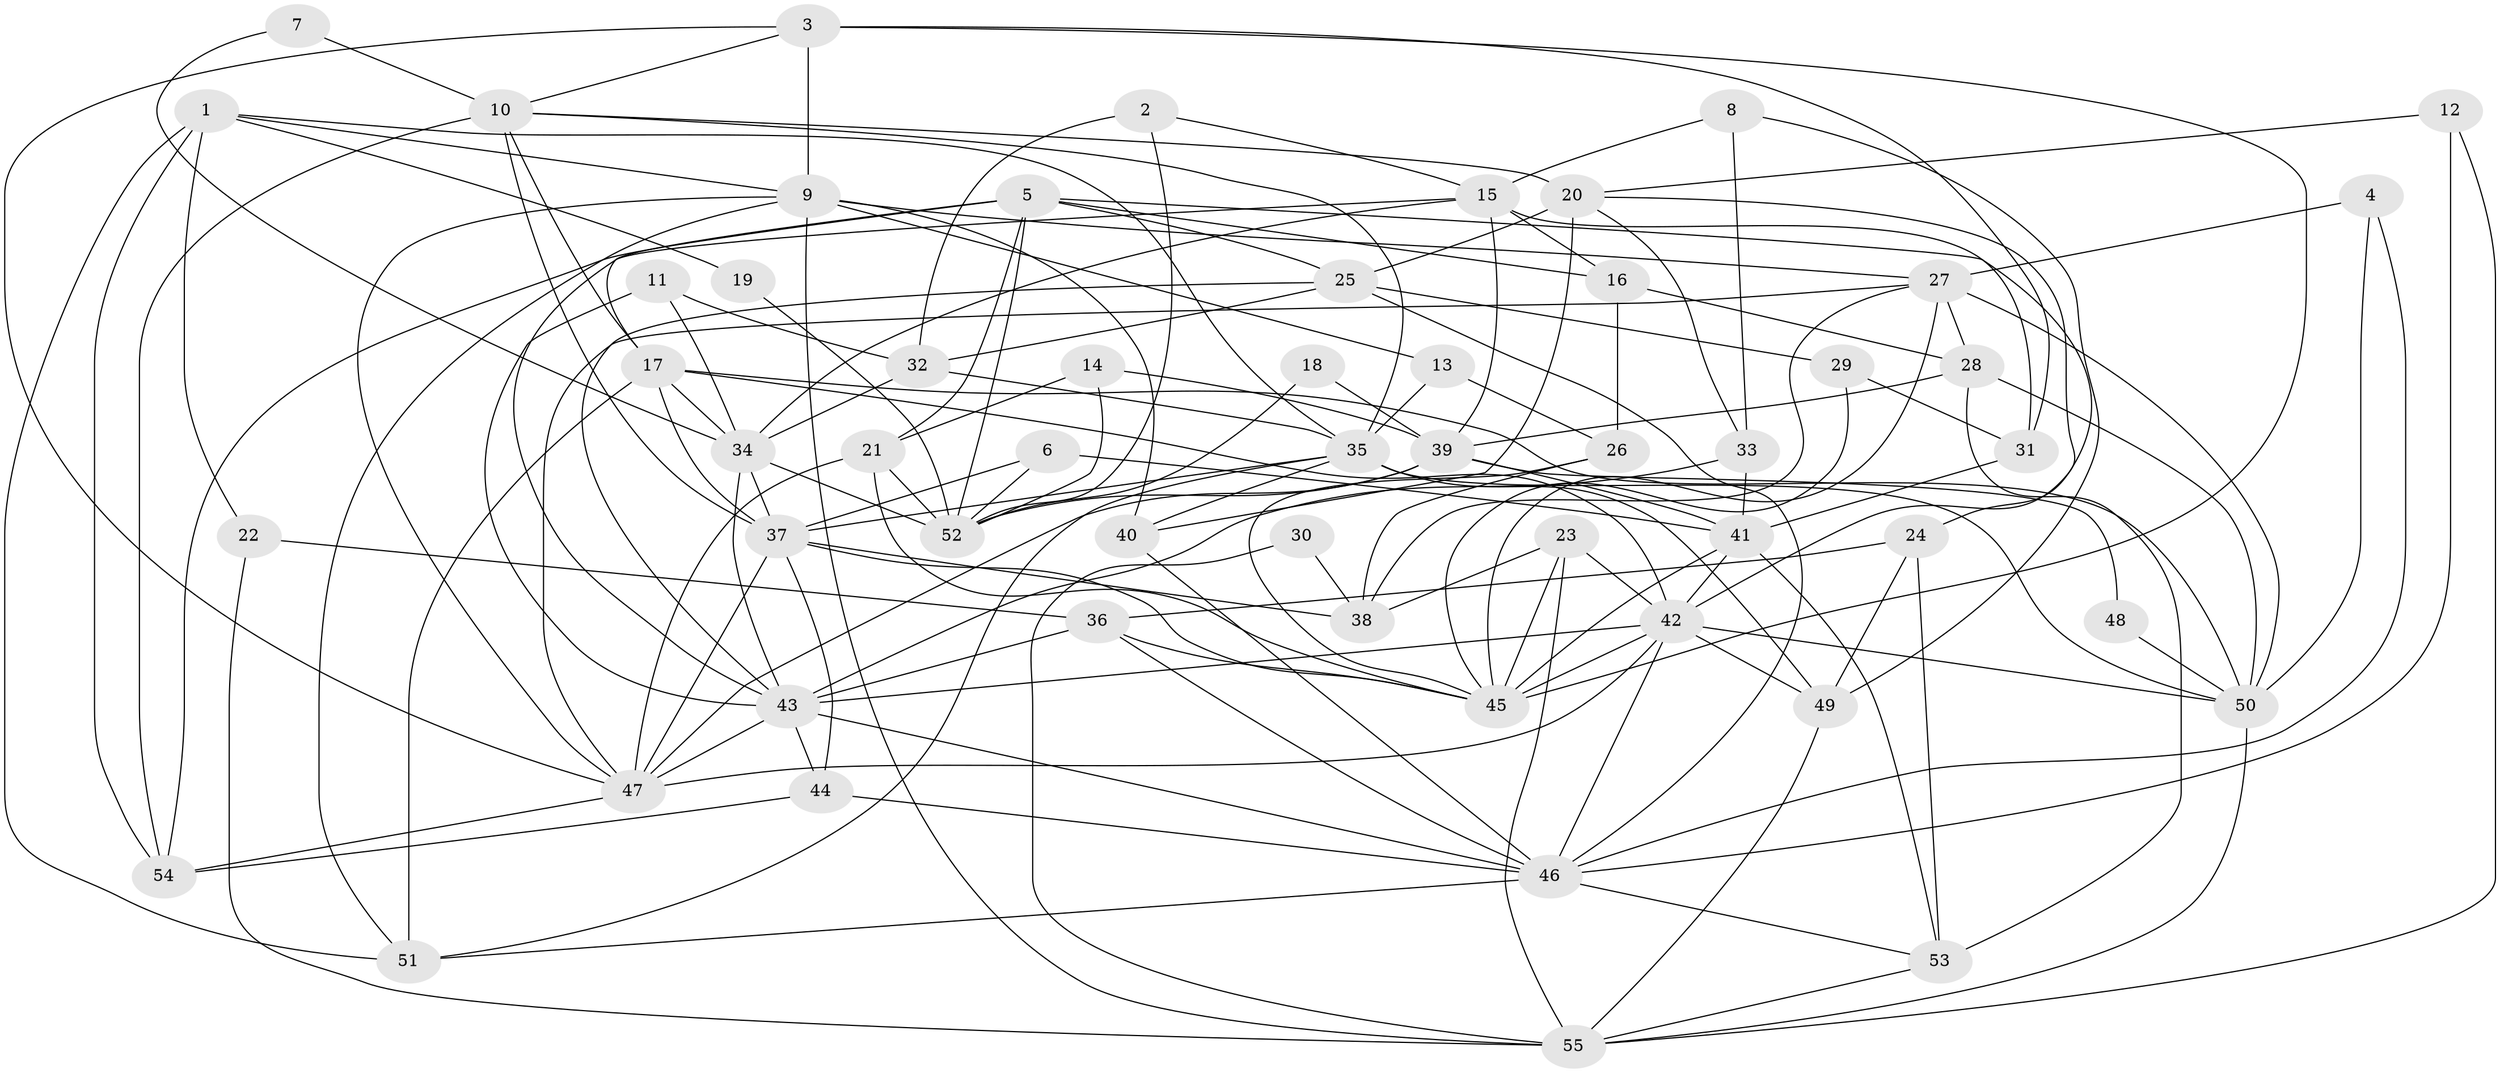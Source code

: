 // original degree distribution, {2: 0.13761467889908258, 5: 0.14678899082568808, 4: 0.22018348623853212, 3: 0.3119266055045872, 6: 0.11926605504587157, 7: 0.05504587155963303, 8: 0.009174311926605505}
// Generated by graph-tools (version 1.1) at 2025/26/03/09/25 03:26:16]
// undirected, 55 vertices, 149 edges
graph export_dot {
graph [start="1"]
  node [color=gray90,style=filled];
  1;
  2;
  3;
  4;
  5;
  6;
  7;
  8;
  9;
  10;
  11;
  12;
  13;
  14;
  15;
  16;
  17;
  18;
  19;
  20;
  21;
  22;
  23;
  24;
  25;
  26;
  27;
  28;
  29;
  30;
  31;
  32;
  33;
  34;
  35;
  36;
  37;
  38;
  39;
  40;
  41;
  42;
  43;
  44;
  45;
  46;
  47;
  48;
  49;
  50;
  51;
  52;
  53;
  54;
  55;
  1 -- 9 [weight=1.0];
  1 -- 19 [weight=1.0];
  1 -- 22 [weight=1.0];
  1 -- 35 [weight=1.0];
  1 -- 51 [weight=1.0];
  1 -- 54 [weight=1.0];
  2 -- 15 [weight=1.0];
  2 -- 32 [weight=1.0];
  2 -- 52 [weight=1.0];
  3 -- 9 [weight=1.0];
  3 -- 10 [weight=1.0];
  3 -- 31 [weight=1.0];
  3 -- 45 [weight=1.0];
  3 -- 47 [weight=1.0];
  4 -- 27 [weight=1.0];
  4 -- 46 [weight=1.0];
  4 -- 50 [weight=1.0];
  5 -- 16 [weight=1.0];
  5 -- 17 [weight=1.0];
  5 -- 21 [weight=1.0];
  5 -- 24 [weight=1.0];
  5 -- 25 [weight=1.0];
  5 -- 52 [weight=1.0];
  5 -- 54 [weight=1.0];
  6 -- 37 [weight=1.0];
  6 -- 41 [weight=1.0];
  6 -- 52 [weight=1.0];
  7 -- 10 [weight=1.0];
  7 -- 34 [weight=1.0];
  8 -- 15 [weight=1.0];
  8 -- 33 [weight=1.0];
  8 -- 49 [weight=1.0];
  9 -- 13 [weight=1.0];
  9 -- 27 [weight=1.0];
  9 -- 40 [weight=1.0];
  9 -- 47 [weight=1.0];
  9 -- 51 [weight=1.0];
  9 -- 55 [weight=1.0];
  10 -- 17 [weight=1.0];
  10 -- 20 [weight=1.0];
  10 -- 35 [weight=1.0];
  10 -- 37 [weight=1.0];
  10 -- 54 [weight=1.0];
  11 -- 32 [weight=1.0];
  11 -- 34 [weight=1.0];
  11 -- 43 [weight=1.0];
  12 -- 20 [weight=1.0];
  12 -- 46 [weight=1.0];
  12 -- 55 [weight=1.0];
  13 -- 26 [weight=2.0];
  13 -- 35 [weight=1.0];
  14 -- 21 [weight=1.0];
  14 -- 39 [weight=1.0];
  14 -- 52 [weight=1.0];
  15 -- 16 [weight=1.0];
  15 -- 31 [weight=1.0];
  15 -- 34 [weight=1.0];
  15 -- 39 [weight=1.0];
  15 -- 43 [weight=1.0];
  16 -- 26 [weight=1.0];
  16 -- 28 [weight=1.0];
  17 -- 34 [weight=1.0];
  17 -- 37 [weight=1.0];
  17 -- 42 [weight=1.0];
  17 -- 50 [weight=1.0];
  17 -- 51 [weight=1.0];
  18 -- 39 [weight=1.0];
  18 -- 52 [weight=1.0];
  19 -- 52 [weight=1.0];
  20 -- 25 [weight=2.0];
  20 -- 33 [weight=1.0];
  20 -- 40 [weight=1.0];
  20 -- 42 [weight=1.0];
  21 -- 45 [weight=2.0];
  21 -- 47 [weight=2.0];
  21 -- 52 [weight=1.0];
  22 -- 36 [weight=1.0];
  22 -- 55 [weight=1.0];
  23 -- 38 [weight=1.0];
  23 -- 42 [weight=1.0];
  23 -- 45 [weight=1.0];
  23 -- 55 [weight=1.0];
  24 -- 36 [weight=1.0];
  24 -- 49 [weight=1.0];
  24 -- 53 [weight=1.0];
  25 -- 29 [weight=1.0];
  25 -- 32 [weight=1.0];
  25 -- 43 [weight=1.0];
  25 -- 46 [weight=1.0];
  26 -- 38 [weight=1.0];
  26 -- 45 [weight=1.0];
  27 -- 28 [weight=2.0];
  27 -- 38 [weight=1.0];
  27 -- 45 [weight=1.0];
  27 -- 47 [weight=1.0];
  27 -- 50 [weight=1.0];
  28 -- 39 [weight=1.0];
  28 -- 50 [weight=1.0];
  28 -- 53 [weight=2.0];
  29 -- 31 [weight=1.0];
  29 -- 45 [weight=1.0];
  30 -- 38 [weight=1.0];
  30 -- 55 [weight=1.0];
  31 -- 41 [weight=1.0];
  32 -- 34 [weight=1.0];
  32 -- 35 [weight=1.0];
  33 -- 41 [weight=1.0];
  33 -- 43 [weight=2.0];
  34 -- 37 [weight=1.0];
  34 -- 43 [weight=1.0];
  34 -- 52 [weight=1.0];
  35 -- 37 [weight=1.0];
  35 -- 40 [weight=1.0];
  35 -- 49 [weight=1.0];
  35 -- 50 [weight=1.0];
  35 -- 51 [weight=1.0];
  36 -- 43 [weight=1.0];
  36 -- 45 [weight=1.0];
  36 -- 46 [weight=1.0];
  37 -- 38 [weight=1.0];
  37 -- 44 [weight=1.0];
  37 -- 45 [weight=1.0];
  37 -- 47 [weight=2.0];
  39 -- 41 [weight=1.0];
  39 -- 47 [weight=1.0];
  39 -- 48 [weight=1.0];
  39 -- 52 [weight=1.0];
  40 -- 46 [weight=1.0];
  41 -- 42 [weight=1.0];
  41 -- 45 [weight=2.0];
  41 -- 53 [weight=1.0];
  42 -- 43 [weight=1.0];
  42 -- 45 [weight=3.0];
  42 -- 46 [weight=1.0];
  42 -- 47 [weight=1.0];
  42 -- 49 [weight=1.0];
  42 -- 50 [weight=1.0];
  43 -- 44 [weight=1.0];
  43 -- 46 [weight=1.0];
  43 -- 47 [weight=1.0];
  44 -- 46 [weight=1.0];
  44 -- 54 [weight=1.0];
  46 -- 51 [weight=1.0];
  46 -- 53 [weight=1.0];
  47 -- 54 [weight=1.0];
  48 -- 50 [weight=1.0];
  49 -- 55 [weight=1.0];
  50 -- 55 [weight=1.0];
  53 -- 55 [weight=1.0];
}

